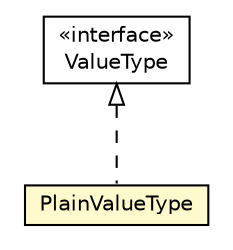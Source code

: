 #!/usr/local/bin/dot
#
# Class diagram 
# Generated by UMLGraph version 5.1 (http://www.umlgraph.org/)
#

digraph G {
	edge [fontname="Helvetica",fontsize=10,labelfontname="Helvetica",labelfontsize=10];
	node [fontname="Helvetica",fontsize=10,shape=plaintext];
	nodesep=0.25;
	ranksep=0.5;
	// pt.ist.fenixframework.dml.ValueType
	c42368 [label=<<table title="pt.ist.fenixframework.dml.ValueType" border="0" cellborder="1" cellspacing="0" cellpadding="2" port="p" href="./ValueType.html">
		<tr><td><table border="0" cellspacing="0" cellpadding="1">
<tr><td align="center" balign="center"> &#171;interface&#187; </td></tr>
<tr><td align="center" balign="center"> ValueType </td></tr>
		</table></td></tr>
		</table>>, fontname="Helvetica", fontcolor="black", fontsize=10.0];
	// pt.ist.fenixframework.dml.PlainValueType
	c42372 [label=<<table title="pt.ist.fenixframework.dml.PlainValueType" border="0" cellborder="1" cellspacing="0" cellpadding="2" port="p" bgcolor="lemonChiffon" href="./PlainValueType.html">
		<tr><td><table border="0" cellspacing="0" cellpadding="1">
<tr><td align="center" balign="center"> PlainValueType </td></tr>
		</table></td></tr>
		</table>>, fontname="Helvetica", fontcolor="black", fontsize=10.0];
	//pt.ist.fenixframework.dml.PlainValueType implements pt.ist.fenixframework.dml.ValueType
	c42368:p -> c42372:p [dir=back,arrowtail=empty,style=dashed];
}

